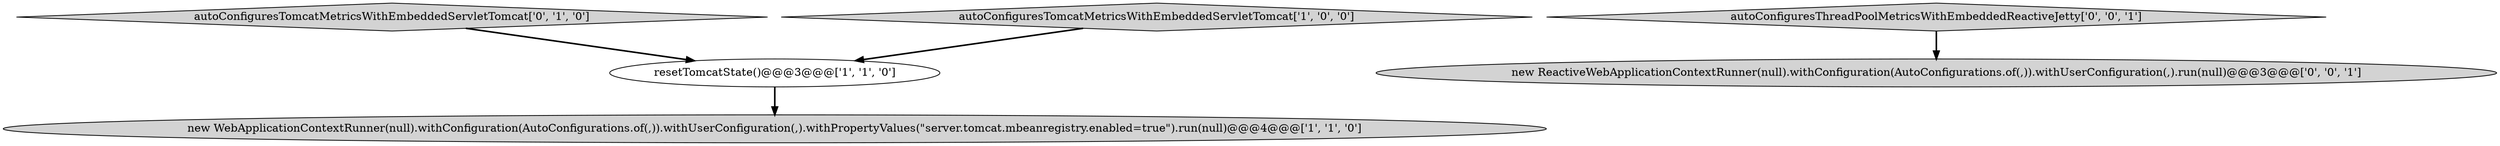 digraph {
1 [style = filled, label = "resetTomcatState()@@@3@@@['1', '1', '0']", fillcolor = white, shape = ellipse image = "AAA0AAABBB1BBB"];
5 [style = filled, label = "autoConfiguresThreadPoolMetricsWithEmbeddedReactiveJetty['0', '0', '1']", fillcolor = lightgray, shape = diamond image = "AAA0AAABBB3BBB"];
0 [style = filled, label = "new WebApplicationContextRunner(null).withConfiguration(AutoConfigurations.of(,)).withUserConfiguration(,).withPropertyValues(\"server.tomcat.mbeanregistry.enabled=true\").run(null)@@@4@@@['1', '1', '0']", fillcolor = lightgray, shape = ellipse image = "AAA0AAABBB1BBB"];
4 [style = filled, label = "new ReactiveWebApplicationContextRunner(null).withConfiguration(AutoConfigurations.of(,)).withUserConfiguration(,).run(null)@@@3@@@['0', '0', '1']", fillcolor = lightgray, shape = ellipse image = "AAA0AAABBB3BBB"];
3 [style = filled, label = "autoConfiguresTomcatMetricsWithEmbeddedServletTomcat['0', '1', '0']", fillcolor = lightgray, shape = diamond image = "AAA0AAABBB2BBB"];
2 [style = filled, label = "autoConfiguresTomcatMetricsWithEmbeddedServletTomcat['1', '0', '0']", fillcolor = lightgray, shape = diamond image = "AAA0AAABBB1BBB"];
5->4 [style = bold, label=""];
1->0 [style = bold, label=""];
2->1 [style = bold, label=""];
3->1 [style = bold, label=""];
}
